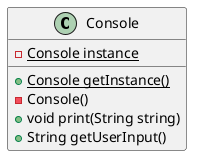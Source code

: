 @startuml
'https://plantuml.com/class-diagram

class Console {
    - {static} Console instance
    + {static} Console getInstance()
    - Console()
    + void print(String string)
    + String getUserInput()
}

@enduml